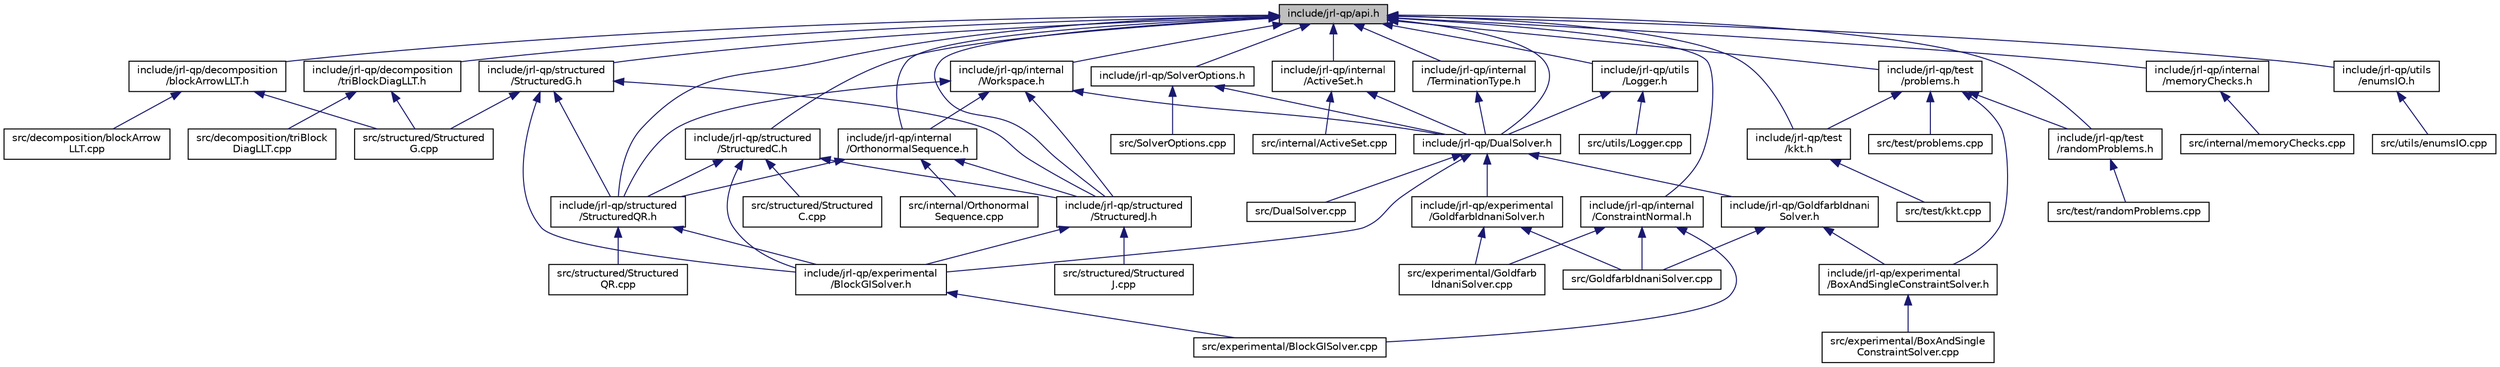 digraph "include/jrl-qp/api.h"
{
 // LATEX_PDF_SIZE
  edge [fontname="Helvetica",fontsize="10",labelfontname="Helvetica",labelfontsize="10"];
  node [fontname="Helvetica",fontsize="10",shape=record];
  Node1 [label="include/jrl-qp/api.h",height=0.2,width=0.4,color="black", fillcolor="grey75", style="filled", fontcolor="black",tooltip=" "];
  Node1 -> Node2 [dir="back",color="midnightblue",fontsize="10",style="solid",fontname="Helvetica"];
  Node2 [label="include/jrl-qp/decomposition\l/blockArrowLLT.h",height=0.2,width=0.4,color="black", fillcolor="white", style="filled",URL="$blockArrowLLT_8h.html",tooltip=" "];
  Node2 -> Node3 [dir="back",color="midnightblue",fontsize="10",style="solid",fontname="Helvetica"];
  Node3 [label="src/decomposition/blockArrow\lLLT.cpp",height=0.2,width=0.4,color="black", fillcolor="white", style="filled",URL="$blockArrowLLT_8cpp.html",tooltip=" "];
  Node2 -> Node4 [dir="back",color="midnightblue",fontsize="10",style="solid",fontname="Helvetica"];
  Node4 [label="src/structured/Structured\lG.cpp",height=0.2,width=0.4,color="black", fillcolor="white", style="filled",URL="$StructuredG_8cpp.html",tooltip=" "];
  Node1 -> Node5 [dir="back",color="midnightblue",fontsize="10",style="solid",fontname="Helvetica"];
  Node5 [label="include/jrl-qp/decomposition\l/triBlockDiagLLT.h",height=0.2,width=0.4,color="black", fillcolor="white", style="filled",URL="$triBlockDiagLLT_8h.html",tooltip=" "];
  Node5 -> Node6 [dir="back",color="midnightblue",fontsize="10",style="solid",fontname="Helvetica"];
  Node6 [label="src/decomposition/triBlock\lDiagLLT.cpp",height=0.2,width=0.4,color="black", fillcolor="white", style="filled",URL="$triBlockDiagLLT_8cpp.html",tooltip=" "];
  Node5 -> Node4 [dir="back",color="midnightblue",fontsize="10",style="solid",fontname="Helvetica"];
  Node1 -> Node7 [dir="back",color="midnightblue",fontsize="10",style="solid",fontname="Helvetica"];
  Node7 [label="include/jrl-qp/SolverOptions.h",height=0.2,width=0.4,color="black", fillcolor="white", style="filled",URL="$SolverOptions_8h.html",tooltip=" "];
  Node7 -> Node8 [dir="back",color="midnightblue",fontsize="10",style="solid",fontname="Helvetica"];
  Node8 [label="include/jrl-qp/DualSolver.h",height=0.2,width=0.4,color="black", fillcolor="white", style="filled",URL="$DualSolver_8h.html",tooltip=" "];
  Node8 -> Node9 [dir="back",color="midnightblue",fontsize="10",style="solid",fontname="Helvetica"];
  Node9 [label="include/jrl-qp/experimental\l/BlockGISolver.h",height=0.2,width=0.4,color="black", fillcolor="white", style="filled",URL="$BlockGISolver_8h.html",tooltip=" "];
  Node9 -> Node10 [dir="back",color="midnightblue",fontsize="10",style="solid",fontname="Helvetica"];
  Node10 [label="src/experimental/BlockGISolver.cpp",height=0.2,width=0.4,color="black", fillcolor="white", style="filled",URL="$BlockGISolver_8cpp.html",tooltip=" "];
  Node8 -> Node11 [dir="back",color="midnightblue",fontsize="10",style="solid",fontname="Helvetica"];
  Node11 [label="include/jrl-qp/GoldfarbIdnani\lSolver.h",height=0.2,width=0.4,color="black", fillcolor="white", style="filled",URL="$GoldfarbIdnaniSolver_8h.html",tooltip=" "];
  Node11 -> Node12 [dir="back",color="midnightblue",fontsize="10",style="solid",fontname="Helvetica"];
  Node12 [label="include/jrl-qp/experimental\l/BoxAndSingleConstraintSolver.h",height=0.2,width=0.4,color="black", fillcolor="white", style="filled",URL="$BoxAndSingleConstraintSolver_8h.html",tooltip=" "];
  Node12 -> Node13 [dir="back",color="midnightblue",fontsize="10",style="solid",fontname="Helvetica"];
  Node13 [label="src/experimental/BoxAndSingle\lConstraintSolver.cpp",height=0.2,width=0.4,color="black", fillcolor="white", style="filled",URL="$BoxAndSingleConstraintSolver_8cpp.html",tooltip=" "];
  Node11 -> Node14 [dir="back",color="midnightblue",fontsize="10",style="solid",fontname="Helvetica"];
  Node14 [label="src/GoldfarbIdnaniSolver.cpp",height=0.2,width=0.4,color="black", fillcolor="white", style="filled",URL="$GoldfarbIdnaniSolver_8cpp.html",tooltip=" "];
  Node8 -> Node15 [dir="back",color="midnightblue",fontsize="10",style="solid",fontname="Helvetica"];
  Node15 [label="include/jrl-qp/experimental\l/GoldfarbIdnaniSolver.h",height=0.2,width=0.4,color="black", fillcolor="white", style="filled",URL="$experimental_2GoldfarbIdnaniSolver_8h.html",tooltip=" "];
  Node15 -> Node16 [dir="back",color="midnightblue",fontsize="10",style="solid",fontname="Helvetica"];
  Node16 [label="src/experimental/Goldfarb\lIdnaniSolver.cpp",height=0.2,width=0.4,color="black", fillcolor="white", style="filled",URL="$experimental_2GoldfarbIdnaniSolver_8cpp.html",tooltip=" "];
  Node15 -> Node14 [dir="back",color="midnightblue",fontsize="10",style="solid",fontname="Helvetica"];
  Node8 -> Node17 [dir="back",color="midnightblue",fontsize="10",style="solid",fontname="Helvetica"];
  Node17 [label="src/DualSolver.cpp",height=0.2,width=0.4,color="black", fillcolor="white", style="filled",URL="$DualSolver_8cpp.html",tooltip=" "];
  Node7 -> Node18 [dir="back",color="midnightblue",fontsize="10",style="solid",fontname="Helvetica"];
  Node18 [label="src/SolverOptions.cpp",height=0.2,width=0.4,color="black", fillcolor="white", style="filled",URL="$SolverOptions_8cpp.html",tooltip=" "];
  Node1 -> Node8 [dir="back",color="midnightblue",fontsize="10",style="solid",fontname="Helvetica"];
  Node1 -> Node19 [dir="back",color="midnightblue",fontsize="10",style="solid",fontname="Helvetica"];
  Node19 [label="include/jrl-qp/internal\l/ActiveSet.h",height=0.2,width=0.4,color="black", fillcolor="white", style="filled",URL="$ActiveSet_8h.html",tooltip=" "];
  Node19 -> Node8 [dir="back",color="midnightblue",fontsize="10",style="solid",fontname="Helvetica"];
  Node19 -> Node20 [dir="back",color="midnightblue",fontsize="10",style="solid",fontname="Helvetica"];
  Node20 [label="src/internal/ActiveSet.cpp",height=0.2,width=0.4,color="black", fillcolor="white", style="filled",URL="$ActiveSet_8cpp.html",tooltip=" "];
  Node1 -> Node21 [dir="back",color="midnightblue",fontsize="10",style="solid",fontname="Helvetica"];
  Node21 [label="include/jrl-qp/internal\l/TerminationType.h",height=0.2,width=0.4,color="black", fillcolor="white", style="filled",URL="$TerminationType_8h.html",tooltip=" "];
  Node21 -> Node8 [dir="back",color="midnightblue",fontsize="10",style="solid",fontname="Helvetica"];
  Node1 -> Node22 [dir="back",color="midnightblue",fontsize="10",style="solid",fontname="Helvetica"];
  Node22 [label="include/jrl-qp/internal\l/Workspace.h",height=0.2,width=0.4,color="black", fillcolor="white", style="filled",URL="$Workspace_8h.html",tooltip=" "];
  Node22 -> Node8 [dir="back",color="midnightblue",fontsize="10",style="solid",fontname="Helvetica"];
  Node22 -> Node23 [dir="back",color="midnightblue",fontsize="10",style="solid",fontname="Helvetica"];
  Node23 [label="include/jrl-qp/internal\l/OrthonormalSequence.h",height=0.2,width=0.4,color="black", fillcolor="white", style="filled",URL="$OrthonormalSequence_8h.html",tooltip=" "];
  Node23 -> Node24 [dir="back",color="midnightblue",fontsize="10",style="solid",fontname="Helvetica"];
  Node24 [label="include/jrl-qp/structured\l/StructuredJ.h",height=0.2,width=0.4,color="black", fillcolor="white", style="filled",URL="$StructuredJ_8h.html",tooltip=" "];
  Node24 -> Node9 [dir="back",color="midnightblue",fontsize="10",style="solid",fontname="Helvetica"];
  Node24 -> Node25 [dir="back",color="midnightblue",fontsize="10",style="solid",fontname="Helvetica"];
  Node25 [label="src/structured/Structured\lJ.cpp",height=0.2,width=0.4,color="black", fillcolor="white", style="filled",URL="$StructuredJ_8cpp.html",tooltip=" "];
  Node23 -> Node26 [dir="back",color="midnightblue",fontsize="10",style="solid",fontname="Helvetica"];
  Node26 [label="include/jrl-qp/structured\l/StructuredQR.h",height=0.2,width=0.4,color="black", fillcolor="white", style="filled",URL="$StructuredQR_8h.html",tooltip=" "];
  Node26 -> Node9 [dir="back",color="midnightblue",fontsize="10",style="solid",fontname="Helvetica"];
  Node26 -> Node27 [dir="back",color="midnightblue",fontsize="10",style="solid",fontname="Helvetica"];
  Node27 [label="src/structured/Structured\lQR.cpp",height=0.2,width=0.4,color="black", fillcolor="white", style="filled",URL="$StructuredQR_8cpp.html",tooltip=" "];
  Node23 -> Node28 [dir="back",color="midnightblue",fontsize="10",style="solid",fontname="Helvetica"];
  Node28 [label="src/internal/Orthonormal\lSequence.cpp",height=0.2,width=0.4,color="black", fillcolor="white", style="filled",URL="$OrthonormalSequence_8cpp.html",tooltip=" "];
  Node22 -> Node24 [dir="back",color="midnightblue",fontsize="10",style="solid",fontname="Helvetica"];
  Node22 -> Node26 [dir="back",color="midnightblue",fontsize="10",style="solid",fontname="Helvetica"];
  Node1 -> Node29 [dir="back",color="midnightblue",fontsize="10",style="solid",fontname="Helvetica"];
  Node29 [label="include/jrl-qp/utils\l/Logger.h",height=0.2,width=0.4,color="black", fillcolor="white", style="filled",URL="$Logger_8h.html",tooltip=" "];
  Node29 -> Node8 [dir="back",color="midnightblue",fontsize="10",style="solid",fontname="Helvetica"];
  Node29 -> Node30 [dir="back",color="midnightblue",fontsize="10",style="solid",fontname="Helvetica"];
  Node30 [label="src/utils/Logger.cpp",height=0.2,width=0.4,color="black", fillcolor="white", style="filled",URL="$Logger_8cpp.html",tooltip=" "];
  Node1 -> Node31 [dir="back",color="midnightblue",fontsize="10",style="solid",fontname="Helvetica"];
  Node31 [label="include/jrl-qp/structured\l/StructuredC.h",height=0.2,width=0.4,color="black", fillcolor="white", style="filled",URL="$StructuredC_8h.html",tooltip=" "];
  Node31 -> Node9 [dir="back",color="midnightblue",fontsize="10",style="solid",fontname="Helvetica"];
  Node31 -> Node24 [dir="back",color="midnightblue",fontsize="10",style="solid",fontname="Helvetica"];
  Node31 -> Node26 [dir="back",color="midnightblue",fontsize="10",style="solid",fontname="Helvetica"];
  Node31 -> Node32 [dir="back",color="midnightblue",fontsize="10",style="solid",fontname="Helvetica"];
  Node32 [label="src/structured/Structured\lC.cpp",height=0.2,width=0.4,color="black", fillcolor="white", style="filled",URL="$StructuredC_8cpp.html",tooltip=" "];
  Node1 -> Node33 [dir="back",color="midnightblue",fontsize="10",style="solid",fontname="Helvetica"];
  Node33 [label="include/jrl-qp/structured\l/StructuredG.h",height=0.2,width=0.4,color="black", fillcolor="white", style="filled",URL="$StructuredG_8h.html",tooltip=" "];
  Node33 -> Node9 [dir="back",color="midnightblue",fontsize="10",style="solid",fontname="Helvetica"];
  Node33 -> Node24 [dir="back",color="midnightblue",fontsize="10",style="solid",fontname="Helvetica"];
  Node33 -> Node26 [dir="back",color="midnightblue",fontsize="10",style="solid",fontname="Helvetica"];
  Node33 -> Node4 [dir="back",color="midnightblue",fontsize="10",style="solid",fontname="Helvetica"];
  Node1 -> Node24 [dir="back",color="midnightblue",fontsize="10",style="solid",fontname="Helvetica"];
  Node1 -> Node23 [dir="back",color="midnightblue",fontsize="10",style="solid",fontname="Helvetica"];
  Node1 -> Node26 [dir="back",color="midnightblue",fontsize="10",style="solid",fontname="Helvetica"];
  Node1 -> Node34 [dir="back",color="midnightblue",fontsize="10",style="solid",fontname="Helvetica"];
  Node34 [label="include/jrl-qp/test\l/problems.h",height=0.2,width=0.4,color="black", fillcolor="white", style="filled",URL="$problems_8h.html",tooltip=" "];
  Node34 -> Node12 [dir="back",color="midnightblue",fontsize="10",style="solid",fontname="Helvetica"];
  Node34 -> Node35 [dir="back",color="midnightblue",fontsize="10",style="solid",fontname="Helvetica"];
  Node35 [label="include/jrl-qp/test\l/kkt.h",height=0.2,width=0.4,color="black", fillcolor="white", style="filled",URL="$kkt_8h.html",tooltip=" "];
  Node35 -> Node36 [dir="back",color="midnightblue",fontsize="10",style="solid",fontname="Helvetica"];
  Node36 [label="src/test/kkt.cpp",height=0.2,width=0.4,color="black", fillcolor="white", style="filled",URL="$kkt_8cpp.html",tooltip=" "];
  Node34 -> Node37 [dir="back",color="midnightblue",fontsize="10",style="solid",fontname="Helvetica"];
  Node37 [label="include/jrl-qp/test\l/randomProblems.h",height=0.2,width=0.4,color="black", fillcolor="white", style="filled",URL="$randomProblems_8h.html",tooltip=" "];
  Node37 -> Node38 [dir="back",color="midnightblue",fontsize="10",style="solid",fontname="Helvetica"];
  Node38 [label="src/test/randomProblems.cpp",height=0.2,width=0.4,color="black", fillcolor="white", style="filled",URL="$randomProblems_8cpp.html",tooltip=" "];
  Node34 -> Node39 [dir="back",color="midnightblue",fontsize="10",style="solid",fontname="Helvetica"];
  Node39 [label="src/test/problems.cpp",height=0.2,width=0.4,color="black", fillcolor="white", style="filled",URL="$problems_8cpp.html",tooltip=" "];
  Node1 -> Node40 [dir="back",color="midnightblue",fontsize="10",style="solid",fontname="Helvetica"];
  Node40 [label="include/jrl-qp/internal\l/ConstraintNormal.h",height=0.2,width=0.4,color="black", fillcolor="white", style="filled",URL="$ConstraintNormal_8h.html",tooltip=" "];
  Node40 -> Node10 [dir="back",color="midnightblue",fontsize="10",style="solid",fontname="Helvetica"];
  Node40 -> Node16 [dir="back",color="midnightblue",fontsize="10",style="solid",fontname="Helvetica"];
  Node40 -> Node14 [dir="back",color="midnightblue",fontsize="10",style="solid",fontname="Helvetica"];
  Node1 -> Node41 [dir="back",color="midnightblue",fontsize="10",style="solid",fontname="Helvetica"];
  Node41 [label="include/jrl-qp/internal\l/memoryChecks.h",height=0.2,width=0.4,color="black", fillcolor="white", style="filled",URL="$memoryChecks_8h.html",tooltip=" "];
  Node41 -> Node42 [dir="back",color="midnightblue",fontsize="10",style="solid",fontname="Helvetica"];
  Node42 [label="src/internal/memoryChecks.cpp",height=0.2,width=0.4,color="black", fillcolor="white", style="filled",URL="$memoryChecks_8cpp.html",tooltip=" "];
  Node1 -> Node35 [dir="back",color="midnightblue",fontsize="10",style="solid",fontname="Helvetica"];
  Node1 -> Node37 [dir="back",color="midnightblue",fontsize="10",style="solid",fontname="Helvetica"];
  Node1 -> Node43 [dir="back",color="midnightblue",fontsize="10",style="solid",fontname="Helvetica"];
  Node43 [label="include/jrl-qp/utils\l/enumsIO.h",height=0.2,width=0.4,color="black", fillcolor="white", style="filled",URL="$enumsIO_8h.html",tooltip=" "];
  Node43 -> Node44 [dir="back",color="midnightblue",fontsize="10",style="solid",fontname="Helvetica"];
  Node44 [label="src/utils/enumsIO.cpp",height=0.2,width=0.4,color="black", fillcolor="white", style="filled",URL="$enumsIO_8cpp.html",tooltip=" "];
}
